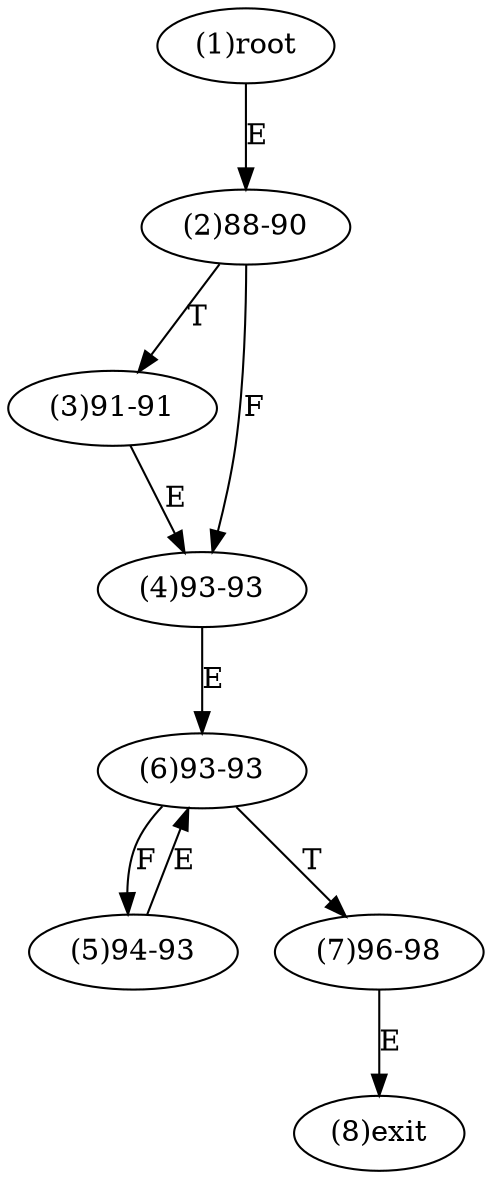digraph "" { 
1[ label="(1)root"];
2[ label="(2)88-90"];
3[ label="(3)91-91"];
4[ label="(4)93-93"];
5[ label="(5)94-93"];
6[ label="(6)93-93"];
7[ label="(7)96-98"];
8[ label="(8)exit"];
1->2[ label="E"];
2->4[ label="F"];
2->3[ label="T"];
3->4[ label="E"];
4->6[ label="E"];
5->6[ label="E"];
6->5[ label="F"];
6->7[ label="T"];
7->8[ label="E"];
}